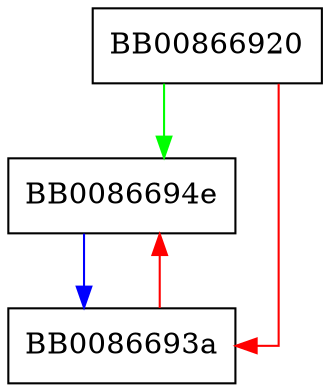 digraph __libc_longjmp {
  node [shape="box"];
  graph [splines=ortho];
  BB00866920 -> BB0086694e [color="green"];
  BB00866920 -> BB0086693a [color="red"];
  BB0086693a -> BB0086694e [color="red"];
  BB0086694e -> BB0086693a [color="blue"];
}